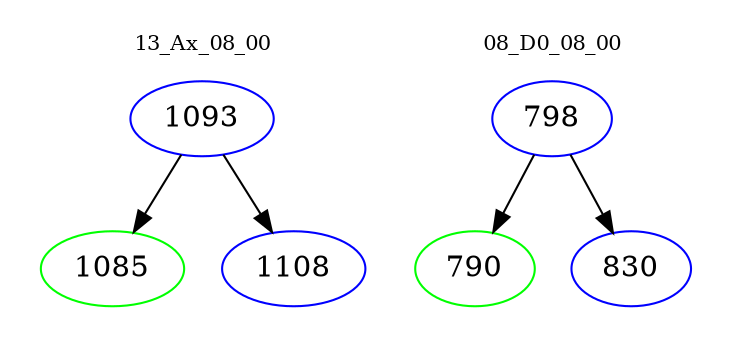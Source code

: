 digraph{
subgraph cluster_0 {
color = white
label = "13_Ax_08_00";
fontsize=10;
T0_1093 [label="1093", color="blue"]
T0_1093 -> T0_1085 [color="black"]
T0_1085 [label="1085", color="green"]
T0_1093 -> T0_1108 [color="black"]
T0_1108 [label="1108", color="blue"]
}
subgraph cluster_1 {
color = white
label = "08_D0_08_00";
fontsize=10;
T1_798 [label="798", color="blue"]
T1_798 -> T1_790 [color="black"]
T1_790 [label="790", color="green"]
T1_798 -> T1_830 [color="black"]
T1_830 [label="830", color="blue"]
}
}
